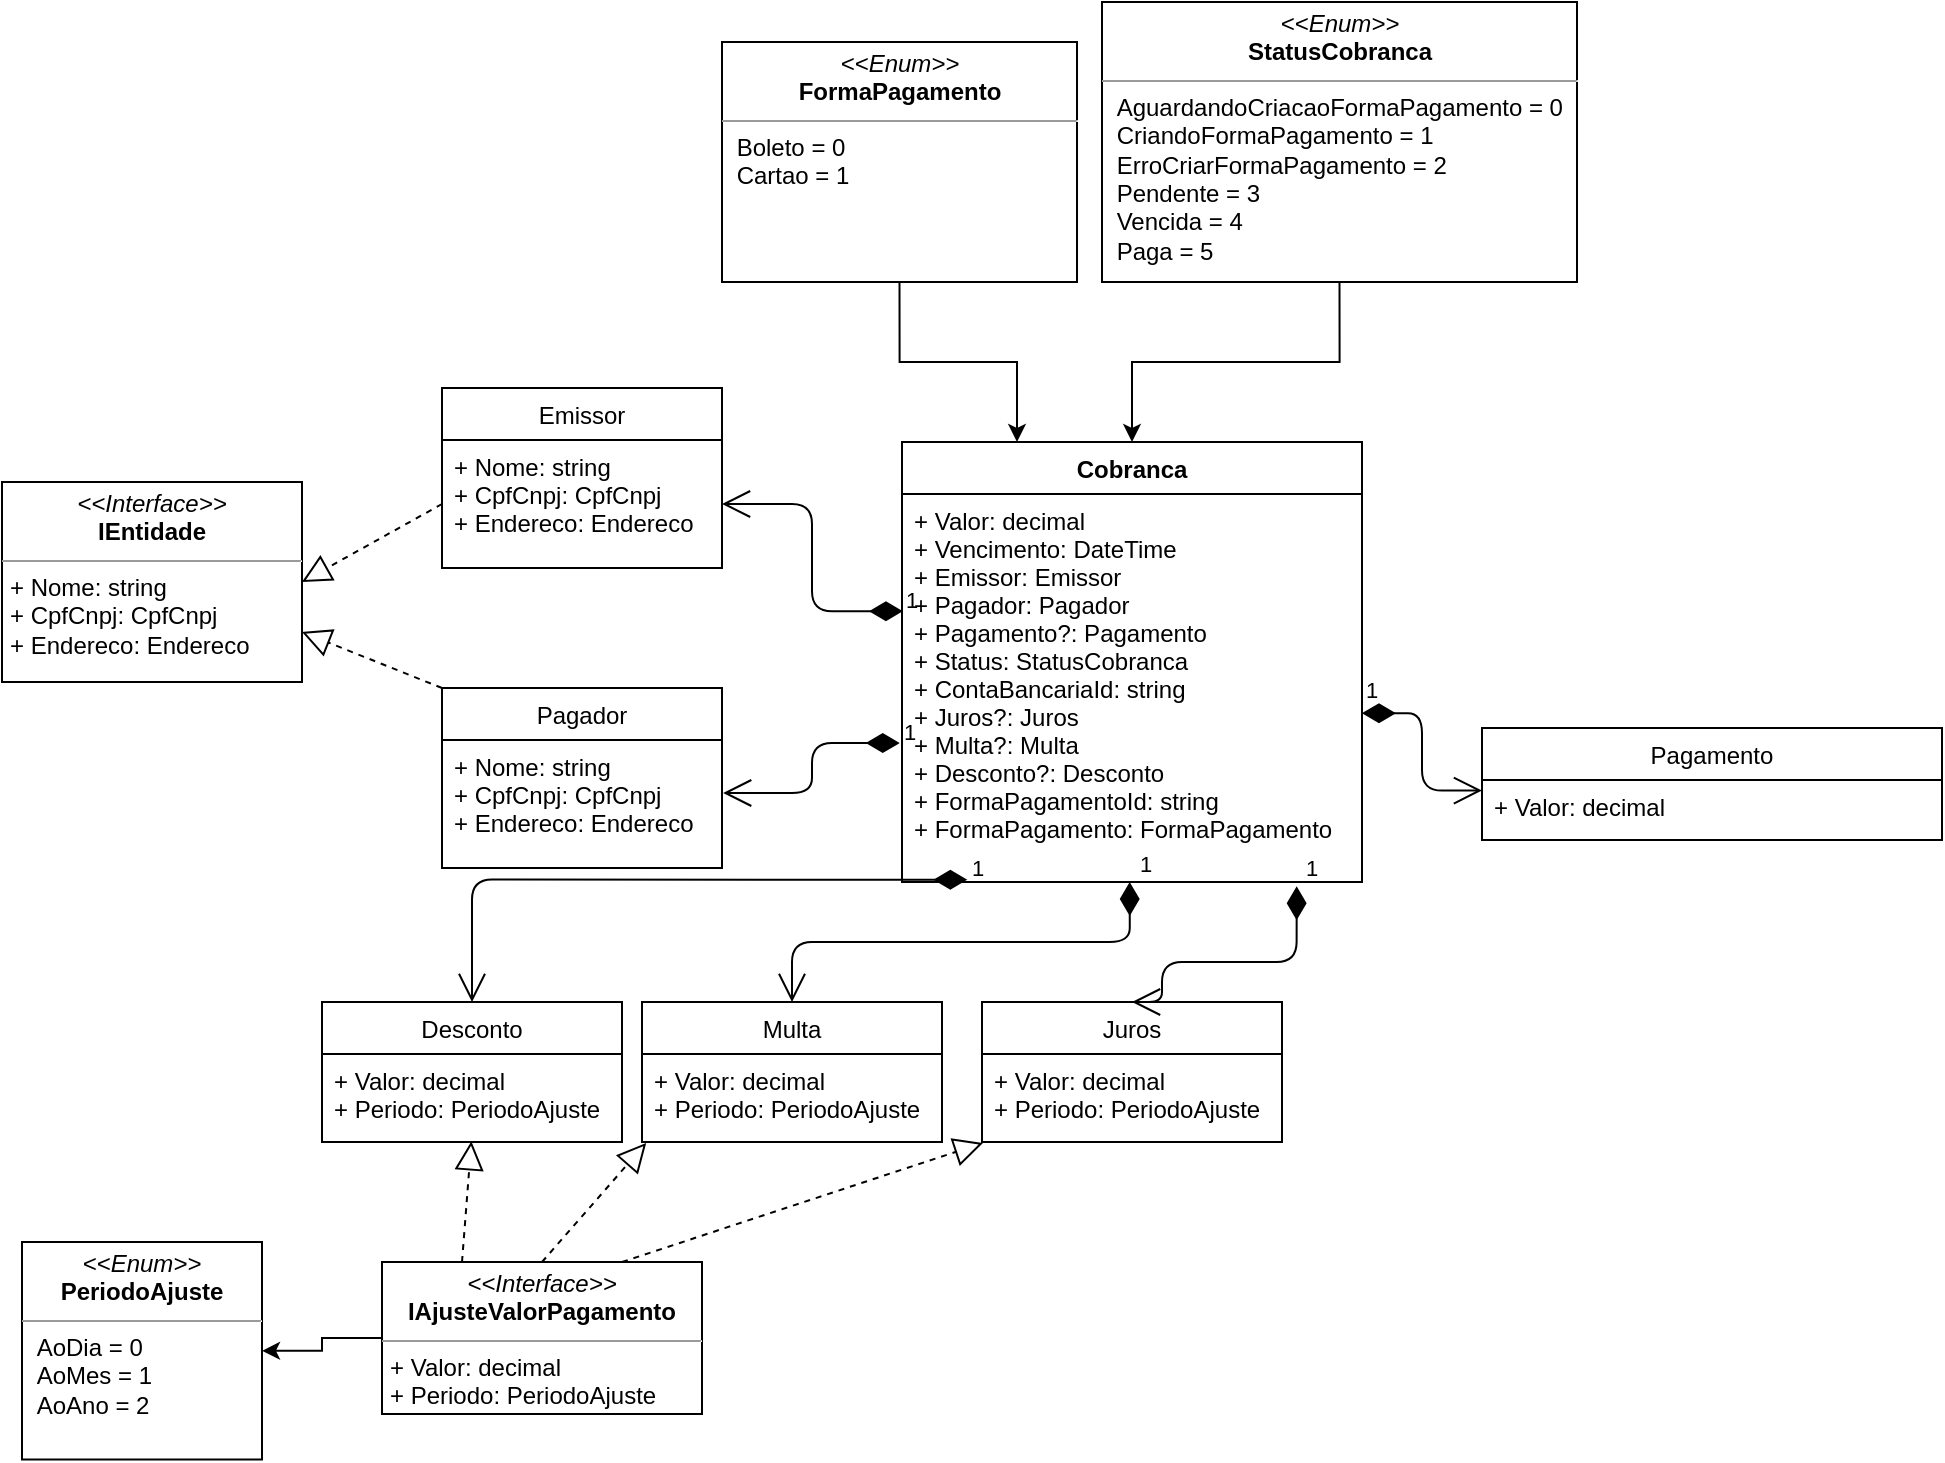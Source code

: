 <mxfile version="13.0.9">
    <diagram id="pYbEcQ8tdfbnOy3ZAPql" name="Page-1">
        <mxGraphModel dx="2226" dy="792" grid="1" gridSize="10" guides="1" tooltips="1" connect="1" arrows="1" fold="1" page="1" pageScale="1" pageWidth="850" pageHeight="1100" math="0" shadow="0">
            <root>
                <mxCell id="0"/>
                <mxCell id="1" parent="0"/>
                <mxCell id="37" value="1" style="endArrow=open;html=1;endSize=12;startArrow=diamondThin;startSize=14;startFill=1;edgeStyle=orthogonalEdgeStyle;align=left;verticalAlign=bottom;entryX=1.004;entryY=0.414;entryDx=0;entryDy=0;entryPerimeter=0;exitX=-0.005;exitY=0.642;exitDx=0;exitDy=0;exitPerimeter=0;" parent="1" source="3" target="35" edge="1">
                    <mxGeometry x="-1" y="3" relative="1" as="geometry">
                        <mxPoint x="-150" y="461" as="sourcePoint"/>
                        <mxPoint x="40" y="270" as="targetPoint"/>
                    </mxGeometry>
                </mxCell>
                <mxCell id="38" value="1" style="endArrow=open;html=1;endSize=12;startArrow=diamondThin;startSize=14;startFill=1;edgeStyle=orthogonalEdgeStyle;align=left;verticalAlign=bottom;entryX=1;entryY=0.5;entryDx=0;entryDy=0;exitX=0.002;exitY=0.302;exitDx=0;exitDy=0;exitPerimeter=0;" parent="1" source="3" target="48" edge="1">
                    <mxGeometry x="-1" y="3" relative="1" as="geometry">
                        <mxPoint x="-160" y="320" as="sourcePoint"/>
                        <mxPoint x="40" y="270" as="targetPoint"/>
                    </mxGeometry>
                </mxCell>
                <mxCell id="49" value="" style="endArrow=block;dashed=1;endFill=0;endSize=12;html=1;entryX=1;entryY=0.5;entryDx=0;entryDy=0;exitX=0;exitY=0.5;exitDx=0;exitDy=0;" parent="1" source="48" target="51" edge="1">
                    <mxGeometry width="160" relative="1" as="geometry">
                        <mxPoint x="-480" y="240" as="sourcePoint"/>
                        <mxPoint x="-425" y="358" as="targetPoint"/>
                    </mxGeometry>
                </mxCell>
                <mxCell id="50" value="" style="endArrow=block;dashed=1;endFill=0;endSize=12;html=1;entryX=1;entryY=0.75;entryDx=0;entryDy=0;exitX=0;exitY=0;exitDx=0;exitDy=0;" parent="1" source="15" target="51" edge="1">
                    <mxGeometry width="160" relative="1" as="geometry">
                        <mxPoint x="-360" y="342" as="sourcePoint"/>
                        <mxPoint x="-425" y="388" as="targetPoint"/>
                    </mxGeometry>
                </mxCell>
                <mxCell id="11" value="Emissor" style="swimlane;fontStyle=0;childLayout=stackLayout;horizontal=1;startSize=26;fillColor=none;horizontalStack=0;resizeParent=1;resizeParentMax=0;resizeLast=0;collapsible=1;marginBottom=0;" parent="1" vertex="1">
                    <mxGeometry x="-350" y="253" width="140" height="90" as="geometry"/>
                </mxCell>
                <mxCell id="48" value="+ Nome: string&#10;+ CpfCnpj: CpfCnpj&#10;+ Endereco: Endereco" style="text;strokeColor=none;fillColor=none;align=left;verticalAlign=top;spacingLeft=4;spacingRight=4;overflow=hidden;rotatable=0;points=[[0,0.5],[1,0.5]];portConstraint=eastwest;" parent="11" vertex="1">
                    <mxGeometry y="26" width="140" height="64" as="geometry"/>
                </mxCell>
                <mxCell id="15" value="Pagador" style="swimlane;fontStyle=0;childLayout=stackLayout;horizontal=1;startSize=26;fillColor=none;horizontalStack=0;resizeParent=1;resizeParentMax=0;resizeLast=0;collapsible=1;marginBottom=0;" parent="1" vertex="1">
                    <mxGeometry x="-350" y="403" width="140" height="90" as="geometry"/>
                </mxCell>
                <mxCell id="35" value="+ Nome: string&#10;+ CpfCnpj: CpfCnpj&#10;+ Endereco: Endereco" style="text;strokeColor=none;fillColor=none;align=left;verticalAlign=top;spacingLeft=4;spacingRight=4;overflow=hidden;rotatable=0;points=[[0,0.5],[1,0.5]];portConstraint=eastwest;" parent="15" vertex="1">
                    <mxGeometry y="26" width="140" height="64" as="geometry"/>
                </mxCell>
                <mxCell id="51" value="&lt;p style=&quot;margin: 0px ; margin-top: 4px ; text-align: center&quot;&gt;&lt;i&gt;&amp;lt;&amp;lt;Interface&amp;gt;&amp;gt;&lt;/i&gt;&lt;br&gt;&lt;b&gt;IEntidade&lt;/b&gt;&lt;/p&gt;&lt;hr size=&quot;1&quot;&gt;&lt;p style=&quot;margin: 0px ; margin-left: 4px&quot;&gt;+ Nome: string&lt;br style=&quot;padding: 0px ; margin: 0px&quot;&gt;+ CpfCnpj: CpfCnpj&lt;br style=&quot;padding: 0px ; margin: 0px&quot;&gt;+ Endereco: Endereco&lt;br&gt;&lt;/p&gt;&lt;p style=&quot;margin: 0px ; margin-left: 4px&quot;&gt;&lt;br&gt;&lt;/p&gt;" style="verticalAlign=top;align=left;overflow=fill;fontSize=12;fontFamily=Helvetica;html=1;" parent="1" vertex="1">
                    <mxGeometry x="-570" y="300" width="150" height="100" as="geometry"/>
                </mxCell>
                <mxCell id="56" value="1" style="endArrow=open;html=1;endSize=12;startArrow=diamondThin;startSize=14;startFill=1;edgeStyle=orthogonalEdgeStyle;align=left;verticalAlign=bottom;exitX=1;exitY=0.565;exitDx=0;exitDy=0;exitPerimeter=0;entryX=0;entryY=0.175;entryDx=0;entryDy=0;entryPerimeter=0;" parent="1" source="3" target="31" edge="1">
                    <mxGeometry x="-1" y="3" relative="1" as="geometry">
                        <mxPoint x="90" y="500" as="sourcePoint"/>
                        <mxPoint x="250" y="500" as="targetPoint"/>
                    </mxGeometry>
                </mxCell>
                <mxCell id="62" style="edgeStyle=orthogonalEdgeStyle;rounded=0;orthogonalLoop=1;jettySize=auto;html=1;exitX=0.5;exitY=1;exitDx=0;exitDy=0;entryX=0.5;entryY=0;entryDx=0;entryDy=0;" parent="1" source="57" target="2" edge="1">
                    <mxGeometry relative="1" as="geometry"/>
                </mxCell>
                <mxCell id="57" value="&lt;p style=&quot;margin: 0px ; margin-top: 4px ; text-align: center&quot;&gt;&lt;i&gt;&amp;lt;&amp;lt;Enum&amp;gt;&amp;gt;&lt;/i&gt;&lt;br&gt;&lt;b&gt;StatusCobranca&lt;/b&gt;&lt;/p&gt;&lt;hr size=&quot;1&quot;&gt;&lt;p style=&quot;margin: 0px ; margin-left: 4px&quot;&gt;&amp;nbsp;AguardandoCriacaoFormaPagamento = 0&lt;/p&gt;&lt;p style=&quot;margin: 0px ; margin-left: 4px&quot;&gt;&amp;nbsp;CriandoFormaPagamento = 1&lt;br&gt;&lt;/p&gt;&lt;p style=&quot;margin: 0px ; margin-left: 4px&quot;&gt;&amp;nbsp;ErroCriarFormaPagamento = 2&lt;br&gt;&lt;/p&gt;&lt;p style=&quot;margin: 0px ; margin-left: 4px&quot;&gt;&amp;nbsp;Pendente = 3&lt;br&gt;&amp;nbsp;Vencida = 4&lt;br&gt;&amp;nbsp;Paga = 5&lt;/p&gt;&lt;p style=&quot;margin: 0px ; margin-left: 4px&quot;&gt;&lt;br&gt;&lt;/p&gt;&lt;p style=&quot;margin: 0px ; margin-left: 4px&quot;&gt;&lt;br&gt;&lt;/p&gt;" style="verticalAlign=top;align=left;overflow=fill;fontSize=12;fontFamily=Helvetica;html=1;" parent="1" vertex="1">
                    <mxGeometry x="-20" y="60" width="237.5" height="140" as="geometry"/>
                </mxCell>
                <mxCell id="89" style="edgeStyle=orthogonalEdgeStyle;rounded=0;orthogonalLoop=1;jettySize=auto;html=1;exitX=0;exitY=0.5;exitDx=0;exitDy=0;" parent="1" source="87" target="88" edge="1">
                    <mxGeometry relative="1" as="geometry"/>
                </mxCell>
                <mxCell id="87" value="&lt;p style=&quot;margin: 0px ; margin-top: 4px ; text-align: center&quot;&gt;&lt;i&gt;&amp;lt;&amp;lt;Interface&amp;gt;&amp;gt;&lt;/i&gt;&lt;br&gt;&lt;b&gt;IAjusteValorPagamento&lt;/b&gt;&lt;br&gt;&lt;/p&gt;&lt;hr size=&quot;1&quot;&gt;&lt;p style=&quot;margin: 0px ; margin-left: 4px&quot;&gt;+ Valor: decimal&lt;br&gt;+ Periodo: PeriodoAjuste&lt;/p&gt;&lt;hr size=&quot;1&quot;&gt;&lt;p style=&quot;margin: 0px ; margin-left: 4px&quot;&gt;&lt;br&gt;&lt;/p&gt;" style="verticalAlign=top;align=left;overflow=fill;fontSize=12;fontFamily=Helvetica;html=1;" parent="1" vertex="1">
                    <mxGeometry x="-380" y="690" width="160" height="76" as="geometry"/>
                </mxCell>
                <mxCell id="88" value="&lt;p style=&quot;margin: 0px ; margin-top: 4px ; text-align: center&quot;&gt;&lt;i&gt;&amp;lt;&amp;lt;Enum&amp;gt;&amp;gt;&lt;/i&gt;&lt;br&gt;&lt;b&gt;PeriodoAjuste&lt;/b&gt;&lt;/p&gt;&lt;hr size=&quot;1&quot;&gt;&lt;p style=&quot;margin: 0px ; margin-left: 4px&quot;&gt;&amp;nbsp;AoDia = 0&lt;br&gt;&lt;/p&gt;&lt;p style=&quot;margin: 0px ; margin-left: 4px&quot;&gt;&amp;nbsp;AoMes = 1&lt;br&gt;&lt;/p&gt;&lt;p style=&quot;margin: 0px ; margin-left: 4px&quot;&gt;&amp;nbsp;AoAno = 2&lt;/p&gt;&lt;p style=&quot;margin: 0px ; margin-left: 4px&quot;&gt;&lt;br&gt;&lt;/p&gt;&lt;p style=&quot;margin: 0px ; margin-left: 4px&quot;&gt;&lt;br&gt;&lt;/p&gt;" style="verticalAlign=top;align=left;overflow=fill;fontSize=12;fontFamily=Helvetica;html=1;direction=south;" parent="1" vertex="1">
                    <mxGeometry x="-560" y="680" width="120" height="108.75" as="geometry"/>
                </mxCell>
                <mxCell id="90" value="" style="endArrow=block;dashed=1;endFill=0;endSize=12;html=1;entryX=0.014;entryY=1.011;entryDx=0;entryDy=0;exitX=0.5;exitY=0;exitDx=0;exitDy=0;entryPerimeter=0;" parent="1" source="87" target="93" edge="1">
                    <mxGeometry width="160" relative="1" as="geometry">
                        <mxPoint x="-140" y="828" as="sourcePoint"/>
                        <mxPoint x="-210" y="800" as="targetPoint"/>
                    </mxGeometry>
                </mxCell>
                <mxCell id="91" value="" style="endArrow=block;dashed=1;endFill=0;endSize=12;html=1;entryX=0.003;entryY=1.011;entryDx=0;entryDy=0;exitX=0.75;exitY=0;exitDx=0;exitDy=0;entryPerimeter=0;" parent="1" source="87" target="79" edge="1">
                    <mxGeometry width="160" relative="1" as="geometry">
                        <mxPoint x="-160" y="802" as="sourcePoint"/>
                        <mxPoint x="-230" y="774" as="targetPoint"/>
                    </mxGeometry>
                </mxCell>
                <mxCell id="96" value="" style="endArrow=block;dashed=1;endFill=0;endSize=12;html=1;entryX=0.498;entryY=0.992;entryDx=0;entryDy=0;exitX=0.25;exitY=0;exitDx=0;exitDy=0;entryPerimeter=0;" parent="1" source="87" target="95" edge="1">
                    <mxGeometry width="160" relative="1" as="geometry">
                        <mxPoint x="-200" y="888" as="sourcePoint"/>
                        <mxPoint x="-270" y="860" as="targetPoint"/>
                    </mxGeometry>
                </mxCell>
                <mxCell id="97" value="1" style="endArrow=open;html=1;endSize=12;startArrow=diamondThin;startSize=14;startFill=1;edgeStyle=orthogonalEdgeStyle;align=left;verticalAlign=bottom;exitX=0.142;exitY=0.994;exitDx=0;exitDy=0;exitPerimeter=0;entryX=0.5;entryY=0;entryDx=0;entryDy=0;" parent="1" source="3" target="94" edge="1">
                    <mxGeometry x="-1" y="3" relative="1" as="geometry">
                        <mxPoint x="-82.95" y="553.016" as="sourcePoint"/>
                        <mxPoint x="-230" y="694" as="targetPoint"/>
                    </mxGeometry>
                </mxCell>
                <mxCell id="98" value="1" style="endArrow=open;html=1;endSize=12;startArrow=diamondThin;startSize=14;startFill=1;edgeStyle=orthogonalEdgeStyle;align=left;verticalAlign=bottom;exitX=0.495;exitY=1;exitDx=0;exitDy=0;exitPerimeter=0;entryX=0.5;entryY=0;entryDx=0;entryDy=0;" parent="1" source="3" target="92" edge="1">
                    <mxGeometry x="-1" y="3" relative="1" as="geometry">
                        <mxPoint x="-17.02" y="550.988" as="sourcePoint"/>
                        <mxPoint x="-86.25" y="692.7" as="targetPoint"/>
                    </mxGeometry>
                </mxCell>
                <mxCell id="99" value="1" style="endArrow=open;html=1;endSize=12;startArrow=diamondThin;startSize=14;startFill=1;edgeStyle=orthogonalEdgeStyle;align=left;verticalAlign=bottom;exitX=0.858;exitY=1.011;exitDx=0;exitDy=0;exitPerimeter=0;entryX=0.5;entryY=0;entryDx=0;entryDy=0;" parent="1" source="3" target="78" edge="1">
                    <mxGeometry x="-1" y="3" relative="1" as="geometry">
                        <mxPoint x="57.08" y="551.976" as="sourcePoint"/>
                        <mxPoint x="180" y="682.7" as="targetPoint"/>
                        <Array as="points">
                            <mxPoint x="77" y="540"/>
                            <mxPoint x="10" y="540"/>
                            <mxPoint x="10" y="560"/>
                        </Array>
                    </mxGeometry>
                </mxCell>
                <mxCell id="2" value="Cobranca&#10;" style="swimlane;fontStyle=1;align=center;verticalAlign=top;childLayout=stackLayout;horizontal=1;startSize=26;horizontalStack=0;resizeParent=1;resizeParentMax=0;resizeLast=0;collapsible=1;marginBottom=0;" parent="1" vertex="1">
                    <mxGeometry x="-120" y="280" width="230" height="220" as="geometry"/>
                </mxCell>
                <mxCell id="3" value="+ Valor: decimal&#10;+ Vencimento: DateTime&#10;+ Emissor: Emissor&#10;+ Pagador: Pagador&#10;+ Pagamento?: Pagamento&#10;+ Status: StatusCobranca&#10;+ ContaBancariaId: string&#10;+ Juros?: Juros&#10;+ Multa?: Multa&#10;+ Desconto?: Desconto&#10;+ FormaPagamentoId: string&#10;+ FormaPagamento: FormaPagamento" style="text;strokeColor=none;fillColor=none;align=left;verticalAlign=top;spacingLeft=4;spacingRight=4;overflow=hidden;rotatable=0;points=[[0,0.5],[1,0.5]];portConstraint=eastwest;" parent="2" vertex="1">
                    <mxGeometry y="26" width="230" height="194" as="geometry"/>
                </mxCell>
                <mxCell id="29" value="Pagamento" style="swimlane;fontStyle=0;childLayout=stackLayout;horizontal=1;startSize=26;fillColor=none;horizontalStack=0;resizeParent=1;resizeParentMax=0;resizeLast=0;collapsible=1;marginBottom=0;" parent="1" vertex="1">
                    <mxGeometry x="170" y="423" width="230" height="56" as="geometry"/>
                </mxCell>
                <mxCell id="31" value="+ Valor: decimal" style="text;strokeColor=none;fillColor=none;align=left;verticalAlign=top;spacingLeft=4;spacingRight=4;overflow=hidden;rotatable=0;points=[[0,0.5],[1,0.5]];portConstraint=eastwest;" parent="29" vertex="1">
                    <mxGeometry y="26" width="230" height="30" as="geometry"/>
                </mxCell>
                <mxCell id="101" style="edgeStyle=orthogonalEdgeStyle;rounded=0;orthogonalLoop=1;jettySize=auto;html=1;exitX=0.5;exitY=1;exitDx=0;exitDy=0;entryX=0.25;entryY=0;entryDx=0;entryDy=0;" parent="1" source="100" target="2" edge="1">
                    <mxGeometry relative="1" as="geometry"/>
                </mxCell>
                <mxCell id="100" value="&lt;p style=&quot;margin: 0px ; margin-top: 4px ; text-align: center&quot;&gt;&lt;i&gt;&amp;lt;&amp;lt;Enum&amp;gt;&amp;gt;&lt;/i&gt;&lt;br&gt;&lt;b&gt;FormaPagamento&lt;/b&gt;&lt;/p&gt;&lt;hr size=&quot;1&quot;&gt;&lt;p style=&quot;margin: 0px ; margin-left: 4px&quot;&gt;&amp;nbsp;Boleto = 0&lt;br&gt;&lt;/p&gt;&lt;p style=&quot;margin: 0px ; margin-left: 4px&quot;&gt;&amp;nbsp;Cartao = 1&lt;/p&gt;&lt;p style=&quot;margin: 0px ; margin-left: 4px&quot;&gt;&lt;br&gt;&lt;/p&gt;" style="verticalAlign=top;align=left;overflow=fill;fontSize=12;fontFamily=Helvetica;html=1;" parent="1" vertex="1">
                    <mxGeometry x="-210" y="80" width="177.5" height="120" as="geometry"/>
                </mxCell>
                <mxCell id="94" value="Desconto" style="swimlane;fontStyle=0;childLayout=stackLayout;horizontal=1;startSize=26;fillColor=none;horizontalStack=0;resizeParent=1;resizeParentMax=0;resizeLast=0;collapsible=1;marginBottom=0;" parent="1" vertex="1">
                    <mxGeometry x="-410" y="560" width="150" height="70" as="geometry"/>
                </mxCell>
                <mxCell id="95" value="+ Valor: decimal&#10;+ Periodo: PeriodoAjuste" style="text;strokeColor=none;fillColor=none;align=left;verticalAlign=top;spacingLeft=4;spacingRight=4;overflow=hidden;rotatable=0;points=[[0,0.5],[1,0.5]];portConstraint=eastwest;" parent="94" vertex="1">
                    <mxGeometry y="26" width="150" height="44" as="geometry"/>
                </mxCell>
                <mxCell id="92" value="Multa" style="swimlane;fontStyle=0;childLayout=stackLayout;horizontal=1;startSize=26;fillColor=none;horizontalStack=0;resizeParent=1;resizeParentMax=0;resizeLast=0;collapsible=1;marginBottom=0;" parent="1" vertex="1">
                    <mxGeometry x="-250" y="560" width="150" height="70" as="geometry"/>
                </mxCell>
                <mxCell id="93" value="+ Valor: decimal&#10;+ Periodo: PeriodoAjuste" style="text;strokeColor=none;fillColor=none;align=left;verticalAlign=top;spacingLeft=4;spacingRight=4;overflow=hidden;rotatable=0;points=[[0,0.5],[1,0.5]];portConstraint=eastwest;" parent="92" vertex="1">
                    <mxGeometry y="26" width="150" height="44" as="geometry"/>
                </mxCell>
                <mxCell id="78" value="Juros" style="swimlane;fontStyle=0;childLayout=stackLayout;horizontal=1;startSize=26;fillColor=none;horizontalStack=0;resizeParent=1;resizeParentMax=0;resizeLast=0;collapsible=1;marginBottom=0;" parent="1" vertex="1">
                    <mxGeometry x="-80" y="560" width="150" height="70" as="geometry"/>
                </mxCell>
                <mxCell id="79" value="+ Valor: decimal&#10;+ Periodo: PeriodoAjuste" style="text;strokeColor=none;fillColor=none;align=left;verticalAlign=top;spacingLeft=4;spacingRight=4;overflow=hidden;rotatable=0;points=[[0,0.5],[1,0.5]];portConstraint=eastwest;" parent="78" vertex="1">
                    <mxGeometry y="26" width="150" height="44" as="geometry"/>
                </mxCell>
            </root>
        </mxGraphModel>
    </diagram>
</mxfile>